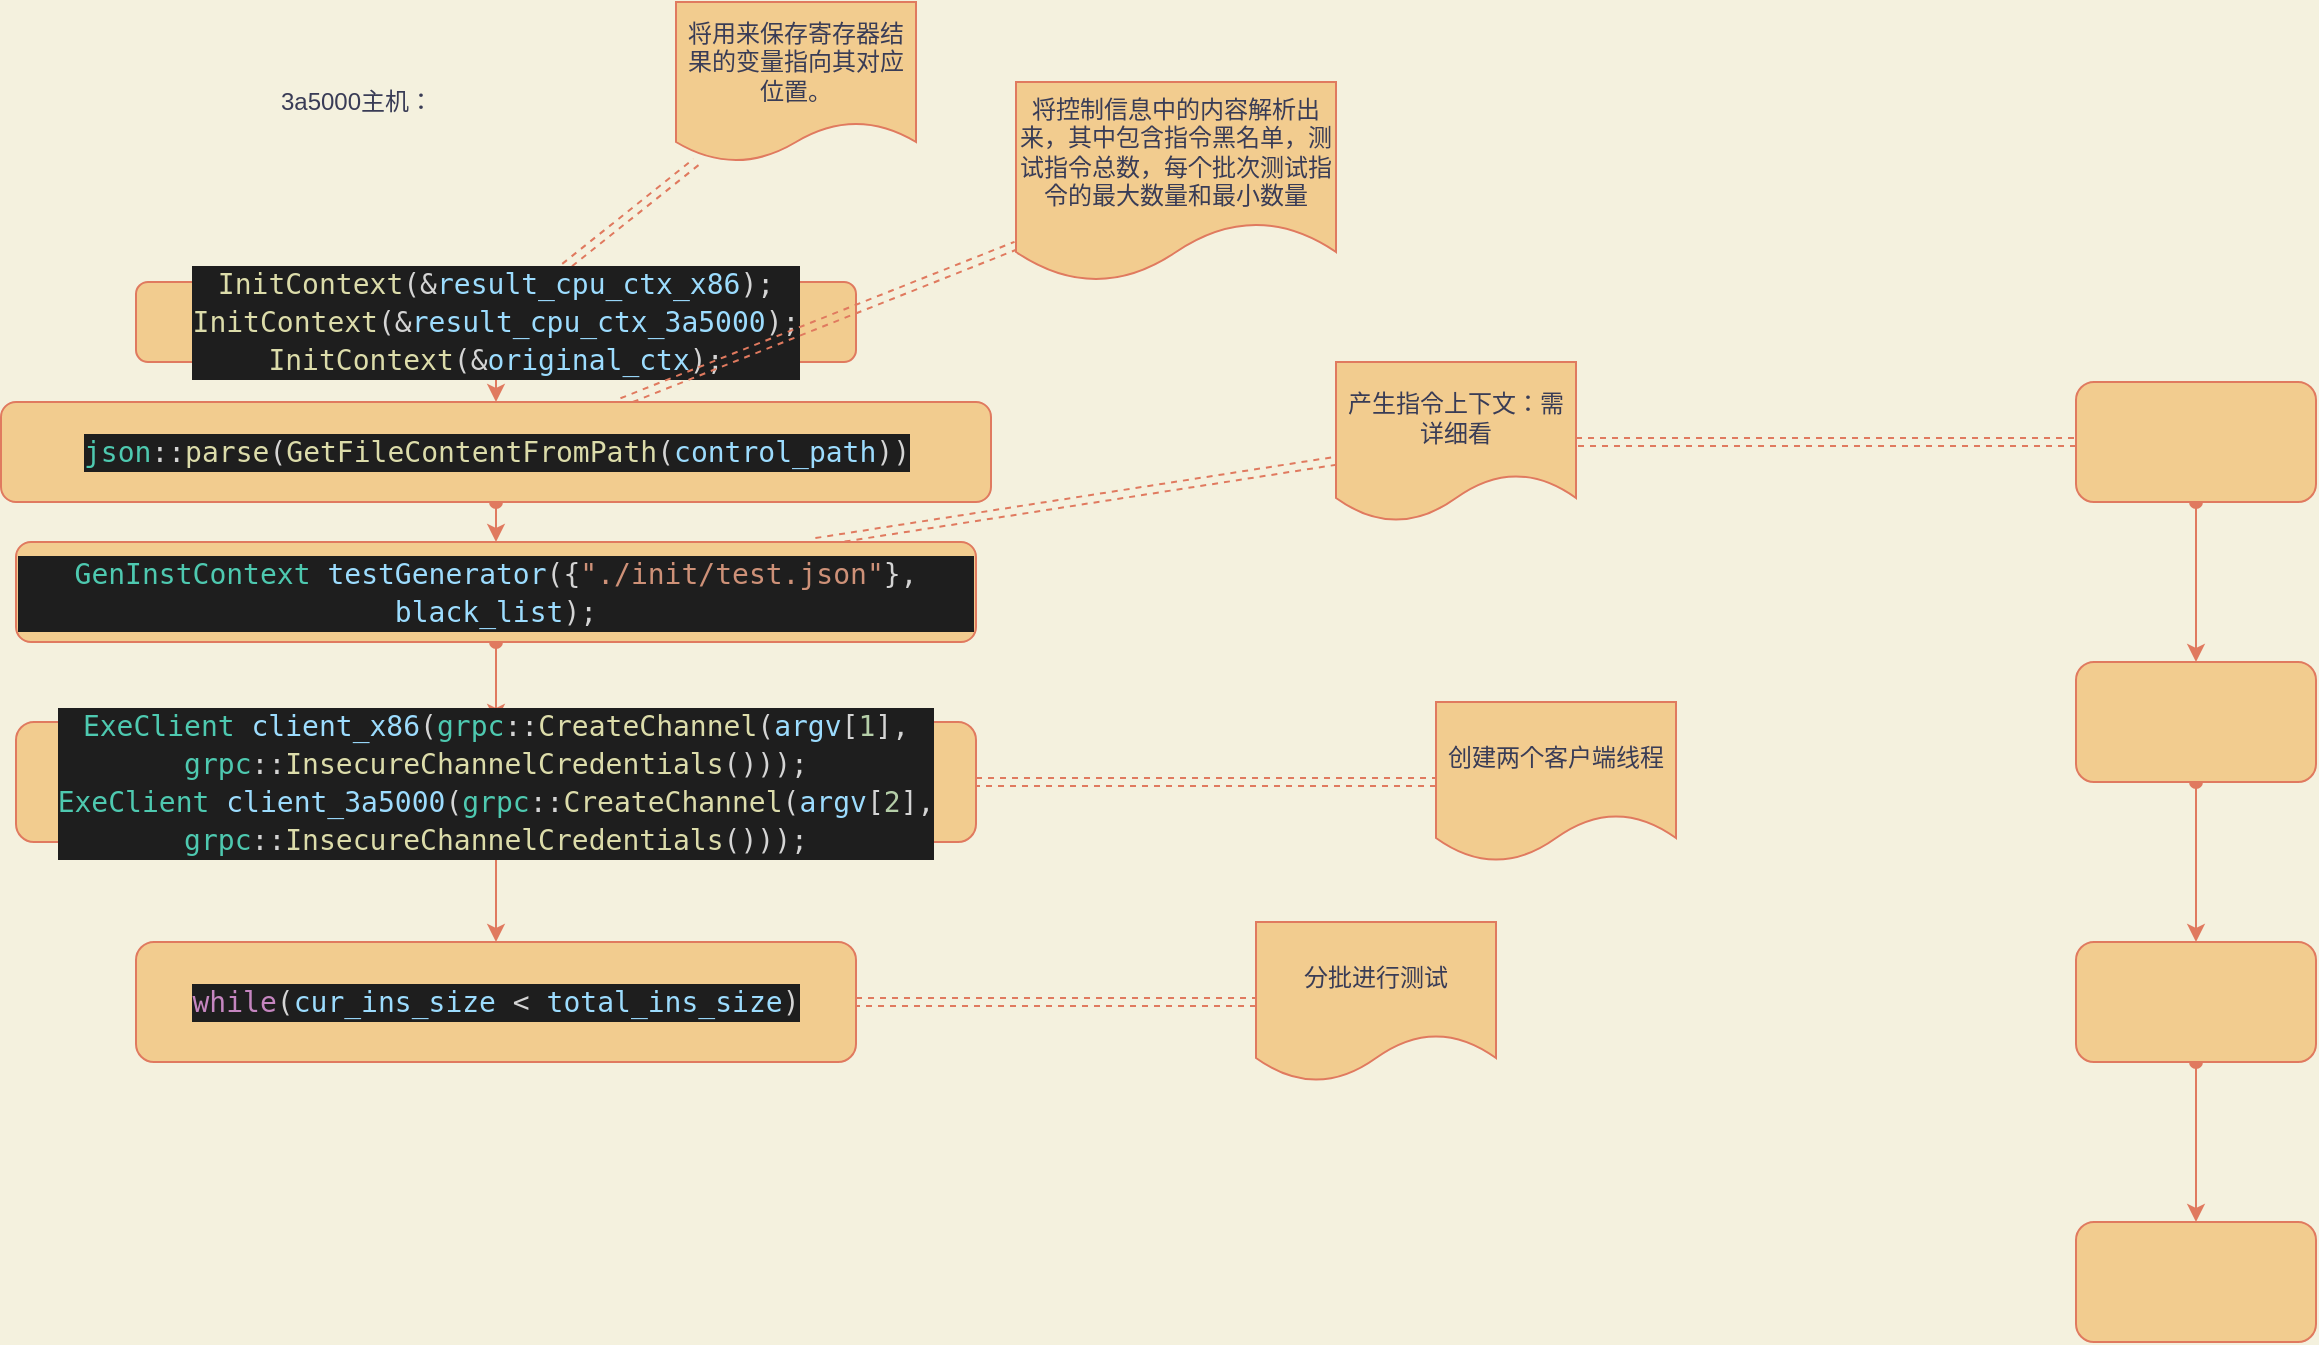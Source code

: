 <mxfile version="15.3.8" type="github" pages="2">
  <diagram id="C5RBs43oDa-KdzZeNtuy" name="Page-1">
    <mxGraphModel dx="2456" dy="917" grid="1" gridSize="10" guides="1" tooltips="1" connect="1" arrows="1" fold="1" page="1" pageScale="1" pageWidth="827" pageHeight="1169" background="#F4F1DE" math="0" shadow="0">
      <root>
        <mxCell id="WIyWlLk6GJQsqaUBKTNV-0" />
        <mxCell id="WIyWlLk6GJQsqaUBKTNV-1" parent="WIyWlLk6GJQsqaUBKTNV-0" />
        <mxCell id="cXA_Oft2BCzyXbZq9LFq-24" value="" style="edgeStyle=none;shape=link;rounded=1;sketch=0;orthogonalLoop=1;jettySize=auto;html=1;dashed=1;fontColor=#393C56;startArrow=oval;startFill=1;strokeColor=#E07A5F;fillColor=#F2CC8F;" parent="WIyWlLk6GJQsqaUBKTNV-1" source="WIyWlLk6GJQsqaUBKTNV-3" target="cXA_Oft2BCzyXbZq9LFq-23" edge="1">
          <mxGeometry relative="1" as="geometry" />
        </mxCell>
        <mxCell id="cXA_Oft2BCzyXbZq9LFq-26" value="" style="edgeStyle=none;rounded=1;sketch=0;orthogonalLoop=1;jettySize=auto;html=1;fontColor=#393C56;startArrow=oval;startFill=1;strokeColor=#E07A5F;fillColor=#F2CC8F;" parent="WIyWlLk6GJQsqaUBKTNV-1" source="WIyWlLk6GJQsqaUBKTNV-3" target="cXA_Oft2BCzyXbZq9LFq-25" edge="1">
          <mxGeometry relative="1" as="geometry" />
        </mxCell>
        <mxCell id="WIyWlLk6GJQsqaUBKTNV-3" value="&lt;div style=&quot;color: rgb(212 , 212 , 212) ; background-color: rgb(30 , 30 , 30) ; font-family: &amp;#34;droid sans mono&amp;#34; , monospace , monospace , &amp;#34;droid sans fallback&amp;#34; ; font-size: 14px ; line-height: 19px&quot;&gt;&lt;div&gt;&lt;span style=&quot;color: #dcdcaa&quot;&gt;InitContext&lt;/span&gt;(&amp;amp;&lt;span style=&quot;color: #9cdcfe&quot;&gt;result_cpu_ctx_x86&lt;/span&gt;);&lt;/div&gt;&lt;div&gt;    &lt;span style=&quot;color: #dcdcaa&quot;&gt;InitContext&lt;/span&gt;(&amp;amp;&lt;span style=&quot;color: #9cdcfe&quot;&gt;result_cpu_ctx_3a5000&lt;/span&gt;);&lt;/div&gt;&lt;div&gt;    &lt;span style=&quot;color: #dcdcaa&quot;&gt;InitContext&lt;/span&gt;(&amp;amp;&lt;span style=&quot;color: #9cdcfe&quot;&gt;original_ctx&lt;/span&gt;);&lt;/div&gt;&lt;/div&gt;" style="rounded=1;whiteSpace=wrap;html=1;fontSize=12;glass=0;strokeWidth=1;shadow=0;fillColor=#F2CC8F;strokeColor=#E07A5F;fontColor=#393C56;" parent="WIyWlLk6GJQsqaUBKTNV-1" vertex="1">
          <mxGeometry x="40" y="140" width="360" height="40" as="geometry" />
        </mxCell>
        <mxCell id="cXA_Oft2BCzyXbZq9LFq-0" value="3a5000主机：" style="text;html=1;align=center;verticalAlign=middle;resizable=0;points=[];autosize=1;strokeColor=none;fillColor=none;fontColor=#393C56;" parent="WIyWlLk6GJQsqaUBKTNV-1" vertex="1">
          <mxGeometry x="105" y="40" width="90" height="20" as="geometry" />
        </mxCell>
        <mxCell id="cXA_Oft2BCzyXbZq9LFq-23" value="&lt;span&gt;将用来保存寄存器结果的变量指向其对应位置。&lt;/span&gt;" style="shape=document;whiteSpace=wrap;html=1;boundedLbl=1;rounded=1;shadow=0;fontColor=#393C56;strokeColor=#E07A5F;strokeWidth=1;fillColor=#F2CC8F;glass=0;size=0.25;" parent="WIyWlLk6GJQsqaUBKTNV-1" vertex="1">
          <mxGeometry x="310" width="120" height="80" as="geometry" />
        </mxCell>
        <mxCell id="cXA_Oft2BCzyXbZq9LFq-37" value="" style="edgeStyle=none;rounded=1;sketch=0;orthogonalLoop=1;jettySize=auto;html=1;fontColor=#393C56;startArrow=oval;startFill=1;strokeColor=#E07A5F;fillColor=#F2CC8F;" parent="WIyWlLk6GJQsqaUBKTNV-1" source="cXA_Oft2BCzyXbZq9LFq-25" target="cXA_Oft2BCzyXbZq9LFq-36" edge="1">
          <mxGeometry relative="1" as="geometry" />
        </mxCell>
        <mxCell id="cXA_Oft2BCzyXbZq9LFq-53" value="" style="edgeStyle=none;rounded=1;sketch=0;orthogonalLoop=1;jettySize=auto;html=1;fontColor=#393C56;startArrow=oval;startFill=1;strokeColor=#E07A5F;fillColor=#F2CC8F;dashed=1;shape=link;" parent="WIyWlLk6GJQsqaUBKTNV-1" source="cXA_Oft2BCzyXbZq9LFq-25" target="cXA_Oft2BCzyXbZq9LFq-52" edge="1">
          <mxGeometry relative="1" as="geometry" />
        </mxCell>
        <mxCell id="cXA_Oft2BCzyXbZq9LFq-25" value="&lt;div style=&quot;color: rgb(212 , 212 , 212) ; background-color: rgb(30 , 30 , 30) ; font-family: &amp;#34;droid sans mono&amp;#34; , monospace , monospace , &amp;#34;droid sans fallback&amp;#34; ; font-size: 14px ; line-height: 19px&quot;&gt;&lt;span style=&quot;color: #4ec9b0&quot;&gt;json&lt;/span&gt;::&lt;span style=&quot;color: #dcdcaa&quot;&gt;parse&lt;/span&gt;(&lt;span style=&quot;color: #dcdcaa&quot;&gt;GetFileContentFromPath&lt;/span&gt;(&lt;span style=&quot;color: #9cdcfe&quot;&gt;control_path&lt;/span&gt;))&lt;/div&gt;" style="whiteSpace=wrap;html=1;rounded=1;shadow=0;fontColor=#393C56;strokeColor=#E07A5F;strokeWidth=1;fillColor=#F2CC8F;glass=0;" parent="WIyWlLk6GJQsqaUBKTNV-1" vertex="1">
          <mxGeometry x="-27.5" y="200" width="495" height="50" as="geometry" />
        </mxCell>
        <mxCell id="cXA_Oft2BCzyXbZq9LFq-39" value="" style="edgeStyle=none;rounded=1;sketch=0;orthogonalLoop=1;jettySize=auto;html=1;fontColor=#393C56;startArrow=oval;startFill=1;strokeColor=#E07A5F;fillColor=#F2CC8F;" parent="WIyWlLk6GJQsqaUBKTNV-1" source="cXA_Oft2BCzyXbZq9LFq-36" target="cXA_Oft2BCzyXbZq9LFq-38" edge="1">
          <mxGeometry relative="1" as="geometry" />
        </mxCell>
        <mxCell id="cXA_Oft2BCzyXbZq9LFq-55" value="" style="edgeStyle=none;shape=link;rounded=1;sketch=0;orthogonalLoop=1;jettySize=auto;html=1;dashed=1;fontColor=#393C56;startArrow=oval;startFill=1;strokeColor=#E07A5F;fillColor=#F2CC8F;" parent="WIyWlLk6GJQsqaUBKTNV-1" source="cXA_Oft2BCzyXbZq9LFq-36" target="cXA_Oft2BCzyXbZq9LFq-54" edge="1">
          <mxGeometry relative="1" as="geometry" />
        </mxCell>
        <mxCell id="cXA_Oft2BCzyXbZq9LFq-36" value="&lt;div style=&quot;background-color: rgb(30 , 30 , 30) ; line-height: 19px&quot;&gt;&lt;div style=&quot;color: rgb(212 , 212 , 212) ; font-family: &amp;#34;droid sans mono&amp;#34; , monospace , monospace , &amp;#34;droid sans fallback&amp;#34; ; font-size: 14px ; line-height: 19px&quot;&gt;&lt;span style=&quot;color: #4ec9b0&quot;&gt;GenInstContext&lt;/span&gt; &lt;span style=&quot;color: #9cdcfe&quot;&gt;testGenerator&lt;/span&gt;({&lt;span style=&quot;color: #ce9178&quot;&gt;&quot;./init/test.json&quot;&lt;/span&gt;}, &lt;span style=&quot;color: #9cdcfe&quot;&gt;black_list&lt;/span&gt;);&lt;/div&gt;&lt;/div&gt;" style="whiteSpace=wrap;html=1;rounded=1;shadow=0;fontColor=#393C56;strokeColor=#E07A5F;strokeWidth=1;fillColor=#F2CC8F;glass=0;" parent="WIyWlLk6GJQsqaUBKTNV-1" vertex="1">
          <mxGeometry x="-20" y="270" width="480" height="50" as="geometry" />
        </mxCell>
        <mxCell id="cXA_Oft2BCzyXbZq9LFq-41" value="" style="edgeStyle=none;rounded=1;sketch=0;orthogonalLoop=1;jettySize=auto;html=1;fontColor=#393C56;startArrow=oval;startFill=1;strokeColor=#E07A5F;fillColor=#F2CC8F;" parent="WIyWlLk6GJQsqaUBKTNV-1" source="cXA_Oft2BCzyXbZq9LFq-38" target="cXA_Oft2BCzyXbZq9LFq-40" edge="1">
          <mxGeometry relative="1" as="geometry" />
        </mxCell>
        <mxCell id="cXA_Oft2BCzyXbZq9LFq-57" value="" style="edgeStyle=none;shape=link;rounded=1;sketch=0;orthogonalLoop=1;jettySize=auto;html=1;dashed=1;fontColor=#393C56;startArrow=oval;startFill=1;strokeColor=#E07A5F;fillColor=#F2CC8F;" parent="WIyWlLk6GJQsqaUBKTNV-1" source="cXA_Oft2BCzyXbZq9LFq-38" target="cXA_Oft2BCzyXbZq9LFq-56" edge="1">
          <mxGeometry relative="1" as="geometry" />
        </mxCell>
        <mxCell id="cXA_Oft2BCzyXbZq9LFq-38" value="&lt;div style=&quot;color: rgb(212 , 212 , 212) ; background-color: rgb(30 , 30 , 30) ; font-family: &amp;#34;droid sans mono&amp;#34; , monospace , monospace , &amp;#34;droid sans fallback&amp;#34; ; font-size: 14px ; line-height: 19px&quot;&gt;&lt;div&gt;&lt;span style=&quot;color: #4ec9b0&quot;&gt;ExeClient&lt;/span&gt; &lt;span style=&quot;color: #9cdcfe&quot;&gt;client_x86&lt;/span&gt;(&lt;span style=&quot;color: #4ec9b0&quot;&gt;grpc&lt;/span&gt;::&lt;span style=&quot;color: #dcdcaa&quot;&gt;CreateChannel&lt;/span&gt;(&lt;span style=&quot;color: #9cdcfe&quot;&gt;argv&lt;/span&gt;[&lt;span style=&quot;color: #b5cea8&quot;&gt;1&lt;/span&gt;], &lt;/div&gt;&lt;div&gt;                &lt;span style=&quot;color: #4ec9b0&quot;&gt;grpc&lt;/span&gt;::&lt;span style=&quot;color: #dcdcaa&quot;&gt;InsecureChannelCredentials&lt;/span&gt;()));&lt;/div&gt;&lt;div&gt;    &lt;span style=&quot;color: #4ec9b0&quot;&gt;ExeClient&lt;/span&gt; &lt;span style=&quot;color: #9cdcfe&quot;&gt;client_3a5000&lt;/span&gt;(&lt;span style=&quot;color: #4ec9b0&quot;&gt;grpc&lt;/span&gt;::&lt;span style=&quot;color: #dcdcaa&quot;&gt;CreateChannel&lt;/span&gt;(&lt;span style=&quot;color: #9cdcfe&quot;&gt;argv&lt;/span&gt;[&lt;span style=&quot;color: #b5cea8&quot;&gt;2&lt;/span&gt;], &lt;/div&gt;&lt;div&gt;                &lt;span style=&quot;color: #4ec9b0&quot;&gt;grpc&lt;/span&gt;::&lt;span style=&quot;color: #dcdcaa&quot;&gt;InsecureChannelCredentials&lt;/span&gt;()));&lt;/div&gt;&lt;/div&gt;" style="whiteSpace=wrap;html=1;rounded=1;shadow=0;fontColor=#393C56;strokeColor=#E07A5F;strokeWidth=1;fillColor=#F2CC8F;glass=0;" parent="WIyWlLk6GJQsqaUBKTNV-1" vertex="1">
          <mxGeometry x="-20" y="360" width="480" height="60" as="geometry" />
        </mxCell>
        <mxCell id="cXA_Oft2BCzyXbZq9LFq-59" value="" style="edgeStyle=none;shape=link;rounded=1;sketch=0;orthogonalLoop=1;jettySize=auto;html=1;dashed=1;fontColor=#393C56;startArrow=oval;startFill=1;strokeColor=#E07A5F;fillColor=#F2CC8F;" parent="WIyWlLk6GJQsqaUBKTNV-1" source="cXA_Oft2BCzyXbZq9LFq-40" target="cXA_Oft2BCzyXbZq9LFq-58" edge="1">
          <mxGeometry relative="1" as="geometry" />
        </mxCell>
        <mxCell id="cXA_Oft2BCzyXbZq9LFq-40" value="&lt;div style=&quot;color: rgb(212 , 212 , 212) ; background-color: rgb(30 , 30 , 30) ; font-family: &amp;#34;droid sans mono&amp;#34; , monospace , monospace , &amp;#34;droid sans fallback&amp;#34; ; font-size: 14px ; line-height: 19px&quot;&gt;&lt;span style=&quot;color: #c586c0&quot;&gt;while&lt;/span&gt;(&lt;span style=&quot;color: #9cdcfe&quot;&gt;cur_ins_size&lt;/span&gt; &amp;lt; &lt;span style=&quot;color: #9cdcfe&quot;&gt;total_ins_size&lt;/span&gt;)&lt;/div&gt;" style="whiteSpace=wrap;html=1;rounded=1;shadow=0;fontColor=#393C56;strokeColor=#E07A5F;strokeWidth=1;fillColor=#F2CC8F;glass=0;" parent="WIyWlLk6GJQsqaUBKTNV-1" vertex="1">
          <mxGeometry x="40" y="470" width="360" height="60" as="geometry" />
        </mxCell>
        <mxCell id="cXA_Oft2BCzyXbZq9LFq-52" value="将控制信息中的内容解析出来，其中包含指令黑名单，测试指令总数，每个批次测试指令的最大数量和最小数量" style="shape=document;whiteSpace=wrap;html=1;boundedLbl=1;rounded=1;shadow=0;fontColor=#393C56;strokeColor=#E07A5F;strokeWidth=1;fillColor=#F2CC8F;glass=0;" parent="WIyWlLk6GJQsqaUBKTNV-1" vertex="1">
          <mxGeometry x="480" y="40" width="160" height="100" as="geometry" />
        </mxCell>
        <mxCell id="cXA_Oft2BCzyXbZq9LFq-61" value="" style="edgeStyle=none;shape=link;rounded=1;sketch=0;orthogonalLoop=1;jettySize=auto;html=1;dashed=1;fontColor=#393C56;startArrow=oval;startFill=1;strokeColor=#E07A5F;fillColor=#F2CC8F;" parent="WIyWlLk6GJQsqaUBKTNV-1" source="cXA_Oft2BCzyXbZq9LFq-54" target="cXA_Oft2BCzyXbZq9LFq-60" edge="1">
          <mxGeometry relative="1" as="geometry" />
        </mxCell>
        <mxCell id="cXA_Oft2BCzyXbZq9LFq-54" value="产生指令上下文：需详细看" style="shape=document;whiteSpace=wrap;html=1;boundedLbl=1;rounded=1;shadow=0;fontColor=#393C56;strokeColor=#E07A5F;strokeWidth=1;fillColor=#F2CC8F;glass=0;" parent="WIyWlLk6GJQsqaUBKTNV-1" vertex="1">
          <mxGeometry x="640" y="180" width="120" height="80" as="geometry" />
        </mxCell>
        <mxCell id="cXA_Oft2BCzyXbZq9LFq-56" value="创建两个客户端线程" style="shape=document;whiteSpace=wrap;html=1;boundedLbl=1;rounded=1;shadow=0;fontColor=#393C56;strokeColor=#E07A5F;strokeWidth=1;fillColor=#F2CC8F;glass=0;" parent="WIyWlLk6GJQsqaUBKTNV-1" vertex="1">
          <mxGeometry x="690" y="350" width="120" height="80" as="geometry" />
        </mxCell>
        <mxCell id="cXA_Oft2BCzyXbZq9LFq-58" value="分批进行测试" style="shape=document;whiteSpace=wrap;html=1;boundedLbl=1;rounded=1;shadow=0;fontColor=#393C56;strokeColor=#E07A5F;strokeWidth=1;fillColor=#F2CC8F;glass=0;" parent="WIyWlLk6GJQsqaUBKTNV-1" vertex="1">
          <mxGeometry x="600" y="460" width="120" height="80" as="geometry" />
        </mxCell>
        <mxCell id="cXA_Oft2BCzyXbZq9LFq-63" value="" style="edgeStyle=none;rounded=1;sketch=0;orthogonalLoop=1;jettySize=auto;html=1;fontColor=#393C56;startArrow=oval;startFill=1;strokeColor=#E07A5F;fillColor=#F2CC8F;" parent="WIyWlLk6GJQsqaUBKTNV-1" source="cXA_Oft2BCzyXbZq9LFq-60" target="cXA_Oft2BCzyXbZq9LFq-62" edge="1">
          <mxGeometry relative="1" as="geometry" />
        </mxCell>
        <mxCell id="cXA_Oft2BCzyXbZq9LFq-60" value="" style="rounded=1;whiteSpace=wrap;html=1;shadow=0;fontColor=#393C56;strokeColor=#E07A5F;strokeWidth=1;fillColor=#F2CC8F;glass=0;" parent="WIyWlLk6GJQsqaUBKTNV-1" vertex="1">
          <mxGeometry x="1010" y="190" width="120" height="60" as="geometry" />
        </mxCell>
        <mxCell id="cXA_Oft2BCzyXbZq9LFq-65" value="" style="edgeStyle=none;rounded=1;sketch=0;orthogonalLoop=1;jettySize=auto;html=1;fontColor=#393C56;startArrow=oval;startFill=1;strokeColor=#E07A5F;fillColor=#F2CC8F;" parent="WIyWlLk6GJQsqaUBKTNV-1" source="cXA_Oft2BCzyXbZq9LFq-62" target="cXA_Oft2BCzyXbZq9LFq-64" edge="1">
          <mxGeometry relative="1" as="geometry" />
        </mxCell>
        <mxCell id="cXA_Oft2BCzyXbZq9LFq-62" value="" style="rounded=1;whiteSpace=wrap;html=1;shadow=0;fontColor=#393C56;strokeColor=#E07A5F;strokeWidth=1;fillColor=#F2CC8F;glass=0;" parent="WIyWlLk6GJQsqaUBKTNV-1" vertex="1">
          <mxGeometry x="1010" y="330" width="120" height="60" as="geometry" />
        </mxCell>
        <mxCell id="cXA_Oft2BCzyXbZq9LFq-67" value="" style="edgeStyle=none;rounded=1;sketch=0;orthogonalLoop=1;jettySize=auto;html=1;fontColor=#393C56;startArrow=oval;startFill=1;strokeColor=#E07A5F;fillColor=#F2CC8F;" parent="WIyWlLk6GJQsqaUBKTNV-1" source="cXA_Oft2BCzyXbZq9LFq-64" target="cXA_Oft2BCzyXbZq9LFq-66" edge="1">
          <mxGeometry relative="1" as="geometry" />
        </mxCell>
        <mxCell id="cXA_Oft2BCzyXbZq9LFq-64" value="" style="rounded=1;whiteSpace=wrap;html=1;shadow=0;fontColor=#393C56;strokeColor=#E07A5F;strokeWidth=1;fillColor=#F2CC8F;glass=0;" parent="WIyWlLk6GJQsqaUBKTNV-1" vertex="1">
          <mxGeometry x="1010" y="470" width="120" height="60" as="geometry" />
        </mxCell>
        <mxCell id="cXA_Oft2BCzyXbZq9LFq-66" value="" style="rounded=1;whiteSpace=wrap;html=1;shadow=0;fontColor=#393C56;strokeColor=#E07A5F;strokeWidth=1;fillColor=#F2CC8F;glass=0;" parent="WIyWlLk6GJQsqaUBKTNV-1" vertex="1">
          <mxGeometry x="1010" y="610" width="120" height="60" as="geometry" />
        </mxCell>
      </root>
    </mxGraphModel>
  </diagram>
  <diagram id="bHGTHVexfpkSSWLcN5AT" name="Page-2">
    <mxGraphModel dx="1140" dy="642" grid="1" gridSize="10" guides="1" tooltips="1" connect="1" arrows="1" fold="1" page="1" pageScale="1" pageWidth="827" pageHeight="1169" math="0" shadow="0">
      <root>
        <mxCell id="BbfnvtyRnh7v-UzqNb1H-0" />
        <mxCell id="BbfnvtyRnh7v-UzqNb1H-1" parent="BbfnvtyRnh7v-UzqNb1H-0" />
        <mxCell id="BbfnvtyRnh7v-UzqNb1H-2" value="context.cpp 87行 test_keystone.c 15行 KS_MODE_32 是否要改成64" style="text;html=1;align=center;verticalAlign=middle;resizable=0;points=[];autosize=1;strokeColor=none;fillColor=none;" vertex="1" parent="BbfnvtyRnh7v-UzqNb1H-1">
          <mxGeometry x="30" y="40" width="380" height="20" as="geometry" />
        </mxCell>
      </root>
    </mxGraphModel>
  </diagram>
</mxfile>
